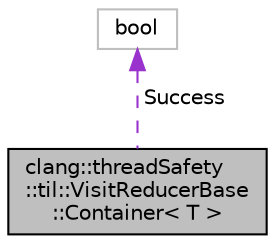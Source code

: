 digraph "clang::threadSafety::til::VisitReducerBase::Container&lt; T &gt;"
{
 // LATEX_PDF_SIZE
  bgcolor="transparent";
  edge [fontname="Helvetica",fontsize="10",labelfontname="Helvetica",labelfontsize="10"];
  node [fontname="Helvetica",fontsize="10",shape=record];
  Node1 [label="clang::threadSafety\l::til::VisitReducerBase\l::Container\< T \>",height=0.2,width=0.4,color="black", fillcolor="grey75", style="filled", fontcolor="black",tooltip=" "];
  Node2 -> Node1 [dir="back",color="darkorchid3",fontsize="10",style="dashed",label=" Success" ,fontname="Helvetica"];
  Node2 [label="bool",height=0.2,width=0.4,color="grey75",tooltip=" "];
}
